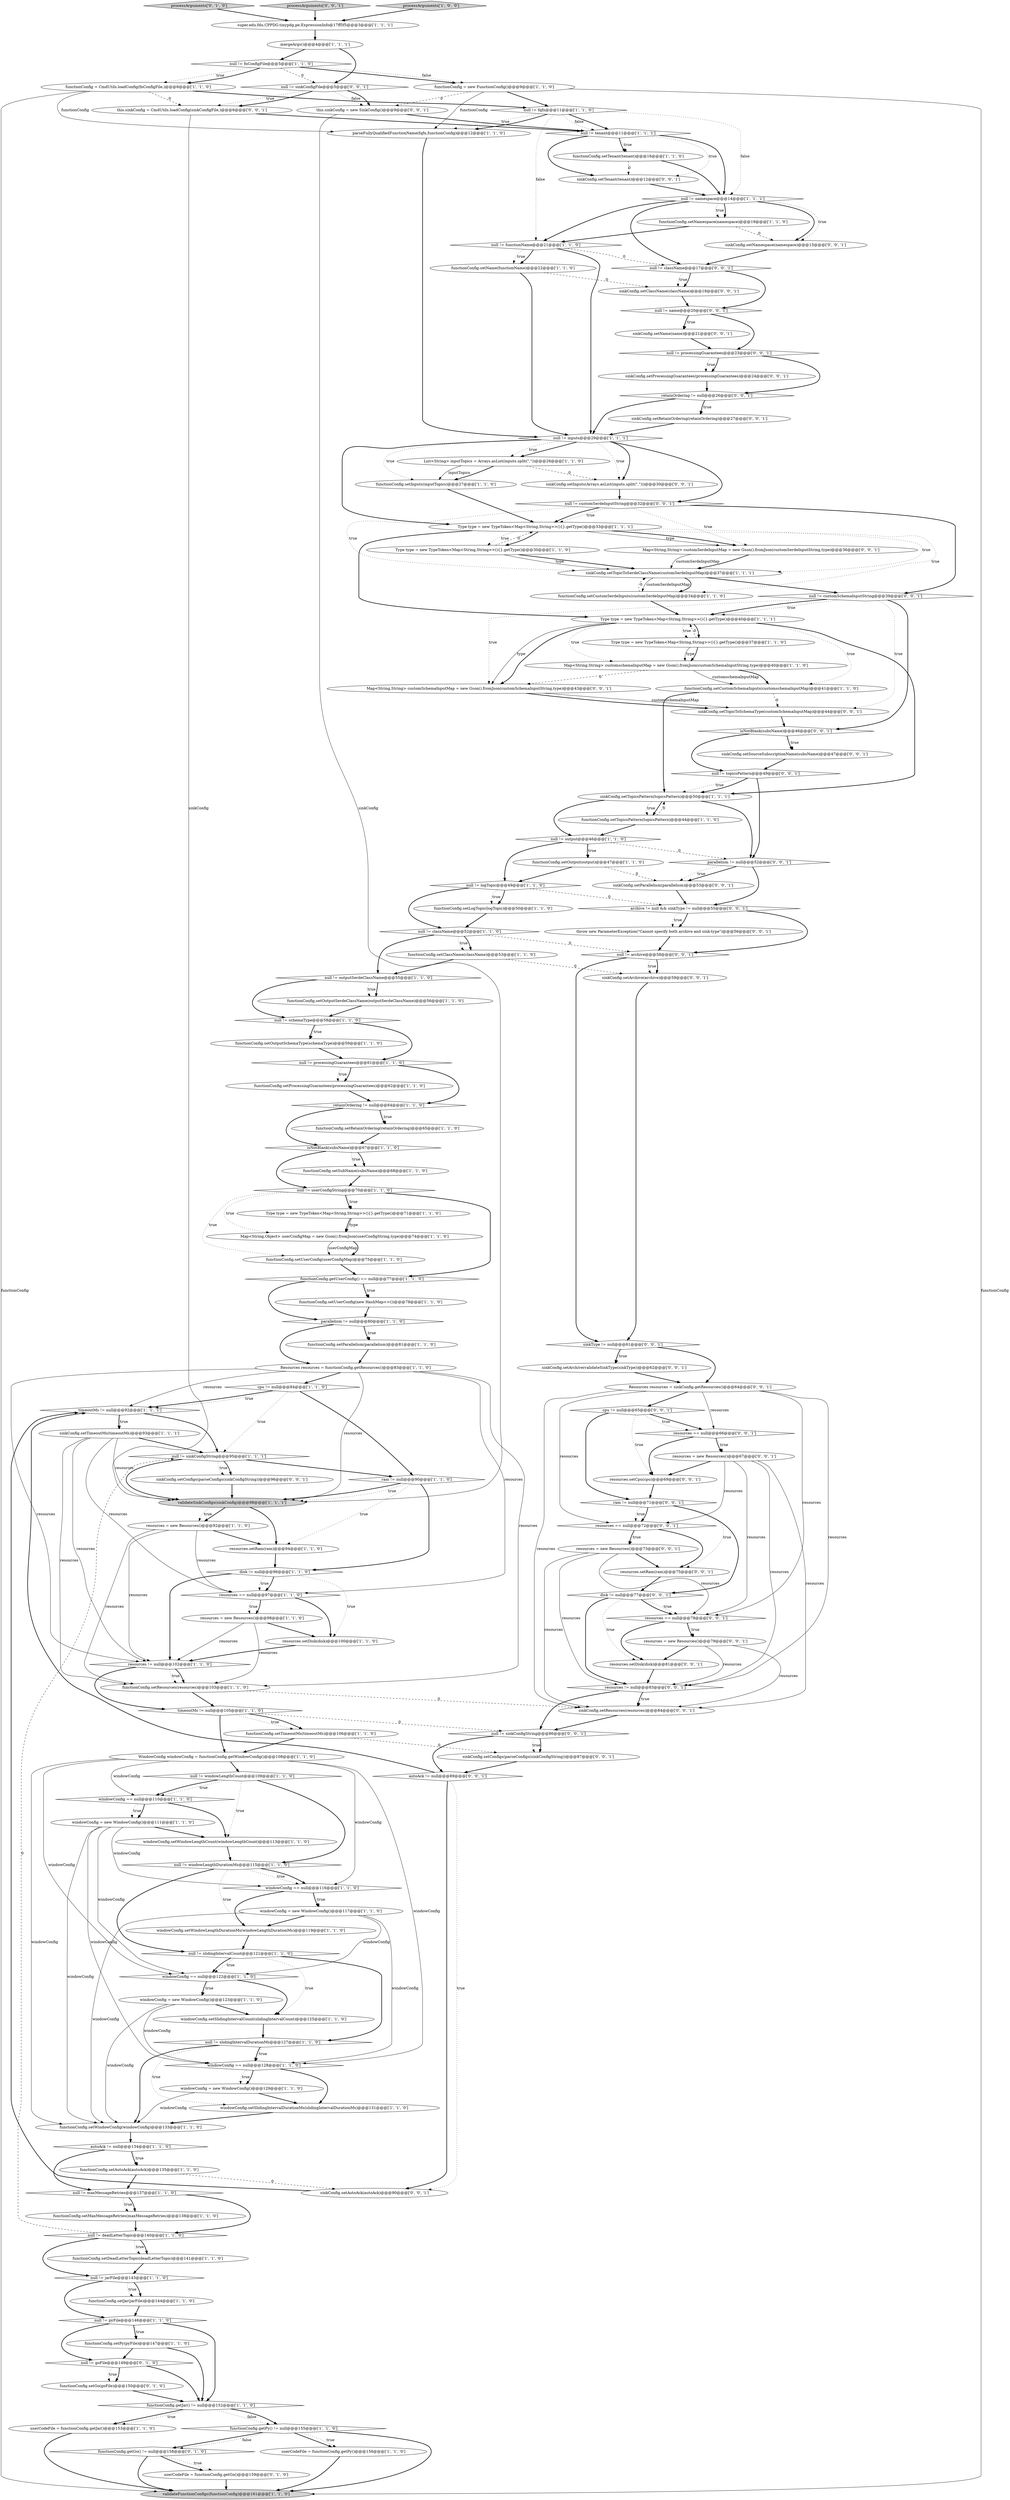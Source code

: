 digraph {
16 [style = filled, label = "retainOrdering != null@@@64@@@['1', '1', '0']", fillcolor = white, shape = diamond image = "AAA0AAABBB1BBB"];
98 [style = filled, label = "windowConfig = new WindowConfig()@@@129@@@['1', '1', '0']", fillcolor = white, shape = ellipse image = "AAA0AAABBB1BBB"];
12 [style = filled, label = "null != namespace@@@14@@@['1', '1', '1']", fillcolor = white, shape = diamond image = "AAA0AAABBB1BBB"];
107 [style = filled, label = "sinkConfig.setResources(resources)@@@84@@@['0', '0', '1']", fillcolor = white, shape = ellipse image = "AAA0AAABBB3BBB"];
139 [style = filled, label = "null != archive@@@58@@@['0', '0', '1']", fillcolor = white, shape = diamond image = "AAA0AAABBB3BBB"];
95 [style = filled, label = "isNotBlank(subsName)@@@67@@@['1', '1', '0']", fillcolor = white, shape = diamond image = "AAA0AAABBB1BBB"];
105 [style = filled, label = "userCodeFile = functionConfig.getGo()@@@159@@@['0', '1', '0']", fillcolor = white, shape = ellipse image = "AAA1AAABBB2BBB"];
110 [style = filled, label = "autoAck != null@@@89@@@['0', '0', '1']", fillcolor = white, shape = diamond image = "AAA0AAABBB3BBB"];
57 [style = filled, label = "timeoutMs != null@@@92@@@['1', '1', '1']", fillcolor = white, shape = diamond image = "AAA0AAABBB1BBB"];
43 [style = filled, label = "null != windowLengthDurationMs@@@115@@@['1', '1', '0']", fillcolor = white, shape = diamond image = "AAA0AAABBB1BBB"];
22 [style = filled, label = "Type type = new TypeToken<Map<String,String>>(){}.getType()@@@30@@@['1', '1', '0']", fillcolor = white, shape = ellipse image = "AAA0AAABBB1BBB"];
35 [style = filled, label = "functionConfig.setResources(resources)@@@103@@@['1', '1', '0']", fillcolor = white, shape = ellipse image = "AAA0AAABBB1BBB"];
146 [style = filled, label = "archive != null && sinkType != null@@@55@@@['0', '0', '1']", fillcolor = white, shape = diamond image = "AAA0AAABBB3BBB"];
78 [style = filled, label = "mergeArgs()@@@4@@@['1', '1', '1']", fillcolor = white, shape = ellipse image = "AAA0AAABBB1BBB"];
88 [style = filled, label = "functionConfig.getJar() != null@@@152@@@['1', '1', '0']", fillcolor = white, shape = diamond image = "AAA0AAABBB1BBB"];
73 [style = filled, label = "functionConfig = CmdUtils.loadConfig(fnConfigFile,)@@@6@@@['1', '1', '0']", fillcolor = white, shape = ellipse image = "AAA0AAABBB1BBB"];
65 [style = filled, label = "functionConfig.setAutoAck(autoAck)@@@135@@@['1', '1', '0']", fillcolor = white, shape = ellipse image = "AAA0AAABBB1BBB"];
125 [style = filled, label = "Map<String,String> customSerdeInputMap = new Gson().fromJson(customSerdeInputString,type)@@@36@@@['0', '0', '1']", fillcolor = white, shape = ellipse image = "AAA0AAABBB3BBB"];
2 [style = filled, label = "resources.setRam(ram)@@@94@@@['1', '1', '0']", fillcolor = white, shape = ellipse image = "AAA0AAABBB1BBB"];
6 [style = filled, label = "validateFunctionConfigs(functionConfig)@@@161@@@['1', '1', '0']", fillcolor = lightgray, shape = ellipse image = "AAA0AAABBB1BBB"];
101 [style = filled, label = "processArguments['0', '1', '0']", fillcolor = lightgray, shape = diamond image = "AAA0AAABBB2BBB"];
130 [style = filled, label = "sinkConfig.setNamespace(namespace)@@@15@@@['0', '0', '1']", fillcolor = white, shape = ellipse image = "AAA0AAABBB3BBB"];
32 [style = filled, label = "Resources resources = functionConfig.getResources()@@@83@@@['1', '1', '0']", fillcolor = white, shape = ellipse image = "AAA0AAABBB1BBB"];
135 [style = filled, label = "sinkConfig.setProcessingGuarantees(processingGuarantees)@@@24@@@['0', '0', '1']", fillcolor = white, shape = ellipse image = "AAA0AAABBB3BBB"];
58 [style = filled, label = "null != slidingIntervalCount@@@121@@@['1', '1', '0']", fillcolor = white, shape = diamond image = "AAA0AAABBB1BBB"];
84 [style = filled, label = "windowConfig == null@@@128@@@['1', '1', '0']", fillcolor = white, shape = diamond image = "AAA0AAABBB1BBB"];
4 [style = filled, label = "windowConfig.setWindowLengthCount(windowLengthCount)@@@113@@@['1', '1', '0']", fillcolor = white, shape = ellipse image = "AAA0AAABBB1BBB"];
91 [style = filled, label = "functionConfig.setOutputSchemaType(schemaType)@@@59@@@['1', '1', '0']", fillcolor = white, shape = ellipse image = "AAA0AAABBB1BBB"];
149 [style = filled, label = "this.sinkConfig = CmdUtils.loadConfig(sinkConfigFile,)@@@6@@@['0', '0', '1']", fillcolor = white, shape = ellipse image = "AAA0AAABBB3BBB"];
5 [style = filled, label = "functionConfig.getPy() != null@@@155@@@['1', '1', '0']", fillcolor = white, shape = diamond image = "AAA0AAABBB1BBB"];
8 [style = filled, label = "resources = new Resources()@@@92@@@['1', '1', '0']", fillcolor = white, shape = ellipse image = "AAA0AAABBB1BBB"];
137 [style = filled, label = "this.sinkConfig = new SinkConfig()@@@9@@@['0', '0', '1']", fillcolor = white, shape = ellipse image = "AAA0AAABBB3BBB"];
55 [style = filled, label = "windowConfig = new WindowConfig()@@@123@@@['1', '1', '0']", fillcolor = white, shape = ellipse image = "AAA0AAABBB1BBB"];
131 [style = filled, label = "resources != null@@@83@@@['0', '0', '1']", fillcolor = white, shape = diamond image = "AAA0AAABBB3BBB"];
80 [style = filled, label = "null != outputSerdeClassName@@@55@@@['1', '1', '0']", fillcolor = white, shape = diamond image = "AAA0AAABBB1BBB"];
124 [style = filled, label = "parallelism != null@@@52@@@['0', '0', '1']", fillcolor = white, shape = diamond image = "AAA0AAABBB3BBB"];
71 [style = filled, label = "timeoutMs != null@@@105@@@['1', '1', '0']", fillcolor = white, shape = diamond image = "AAA0AAABBB1BBB"];
47 [style = filled, label = "userCodeFile = functionConfig.getJar()@@@153@@@['1', '1', '0']", fillcolor = white, shape = ellipse image = "AAA0AAABBB1BBB"];
7 [style = filled, label = "sinkConfig.setTopicsPattern(topicsPattern)@@@50@@@['1', '1', '1']", fillcolor = white, shape = ellipse image = "AAA0AAABBB1BBB"];
127 [style = filled, label = "resources == null@@@78@@@['0', '0', '1']", fillcolor = white, shape = diamond image = "AAA0AAABBB3BBB"];
15 [style = filled, label = "ram != null@@@90@@@['1', '1', '0']", fillcolor = white, shape = diamond image = "AAA0AAABBB1BBB"];
123 [style = filled, label = "retainOrdering != null@@@26@@@['0', '0', '1']", fillcolor = white, shape = diamond image = "AAA0AAABBB3BBB"];
143 [style = filled, label = "Map<String,String> customSchemaInputMap = new Gson().fromJson(customSchemaInputString,type)@@@43@@@['0', '0', '1']", fillcolor = white, shape = ellipse image = "AAA0AAABBB3BBB"];
42 [style = filled, label = "disk != null@@@96@@@['1', '1', '0']", fillcolor = white, shape = diamond image = "AAA0AAABBB1BBB"];
100 [style = filled, label = "windowConfig.setSlidingIntervalCount(slidingIntervalCount)@@@125@@@['1', '1', '0']", fillcolor = white, shape = ellipse image = "AAA0AAABBB1BBB"];
115 [style = filled, label = "null != sinkConfigFile@@@5@@@['0', '0', '1']", fillcolor = white, shape = diamond image = "AAA0AAABBB3BBB"];
142 [style = filled, label = "sinkType != null@@@61@@@['0', '0', '1']", fillcolor = white, shape = diamond image = "AAA0AAABBB3BBB"];
129 [style = filled, label = "resources.setRam(ram)@@@75@@@['0', '0', '1']", fillcolor = white, shape = ellipse image = "AAA0AAABBB3BBB"];
51 [style = filled, label = "Type type = new TypeToken<Map<String,String>>(){}.getType()@@@33@@@['1', '1', '1']", fillcolor = white, shape = ellipse image = "AAA0AAABBB1BBB"];
85 [style = filled, label = "null != functionName@@@21@@@['1', '1', '0']", fillcolor = white, shape = diamond image = "AAA0AAABBB1BBB"];
18 [style = filled, label = "windowConfig == null@@@110@@@['1', '1', '0']", fillcolor = white, shape = diamond image = "AAA0AAABBB1BBB"];
74 [style = filled, label = "super.edu.fdu.CPPDG.tinypdg.pe.ExpressionInfo@17ff5f5@@@3@@@['1', '1', '1']", fillcolor = white, shape = ellipse image = "AAA0AAABBB1BBB"];
150 [style = filled, label = "Resources resources = sinkConfig.getResources()@@@64@@@['0', '0', '1']", fillcolor = white, shape = ellipse image = "AAA0AAABBB3BBB"];
62 [style = filled, label = "validateSinkConfigs(sinkConfig)@@@98@@@['1', '1', '1']", fillcolor = lightgray, shape = ellipse image = "AAA0AAABBB1BBB"];
34 [style = filled, label = "resources = new Resources()@@@98@@@['1', '1', '0']", fillcolor = white, shape = ellipse image = "AAA0AAABBB1BBB"];
63 [style = filled, label = "Map<String,Object> userConfigMap = new Gson().fromJson(userConfigString,type)@@@74@@@['1', '1', '0']", fillcolor = white, shape = ellipse image = "AAA0AAABBB1BBB"];
33 [style = filled, label = "null != maxMessageRetries@@@137@@@['1', '1', '0']", fillcolor = white, shape = diamond image = "AAA0AAABBB1BBB"];
21 [style = filled, label = "functionConfig = new FunctionConfig()@@@9@@@['1', '1', '0']", fillcolor = white, shape = ellipse image = "AAA0AAABBB1BBB"];
148 [style = filled, label = "throw new ParameterException(\"Cannot specify both archive and sink-type\")@@@56@@@['0', '0', '1']", fillcolor = white, shape = ellipse image = "AAA0AAABBB3BBB"];
112 [style = filled, label = "sinkConfig.setConfigs(parseConfigs(sinkConfigString))@@@87@@@['0', '0', '1']", fillcolor = white, shape = ellipse image = "AAA0AAABBB3BBB"];
38 [style = filled, label = "resources == null@@@97@@@['1', '1', '0']", fillcolor = white, shape = diamond image = "AAA0AAABBB1BBB"];
31 [style = filled, label = "null != slidingIntervalDurationMs@@@127@@@['1', '1', '0']", fillcolor = white, shape = diamond image = "AAA0AAABBB1BBB"];
132 [style = filled, label = "sinkConfig.setInputs(Arrays.asList(inputs.split(\",\")))@@@30@@@['0', '0', '1']", fillcolor = white, shape = ellipse image = "AAA0AAABBB3BBB"];
10 [style = filled, label = "WindowConfig windowConfig = functionConfig.getWindowConfig()@@@108@@@['1', '1', '0']", fillcolor = white, shape = ellipse image = "AAA0AAABBB1BBB"];
56 [style = filled, label = "null != output@@@46@@@['1', '1', '0']", fillcolor = white, shape = diamond image = "AAA0AAABBB1BBB"];
48 [style = filled, label = "functionConfig.setCustomSchemaInputs(customschemaInputMap)@@@41@@@['1', '1', '0']", fillcolor = white, shape = ellipse image = "AAA0AAABBB1BBB"];
114 [style = filled, label = "sinkConfig.setRetainOrdering(retainOrdering)@@@27@@@['0', '0', '1']", fillcolor = white, shape = ellipse image = "AAA0AAABBB3BBB"];
122 [style = filled, label = "ram != null@@@71@@@['0', '0', '1']", fillcolor = white, shape = diamond image = "AAA0AAABBB3BBB"];
133 [style = filled, label = "processArguments['0', '0', '1']", fillcolor = lightgray, shape = diamond image = "AAA0AAABBB3BBB"];
53 [style = filled, label = "functionConfig.setTopicsPattern(topicsPattern)@@@44@@@['1', '1', '0']", fillcolor = white, shape = ellipse image = "AAA0AAABBB1BBB"];
59 [style = filled, label = "functionConfig.getUserConfig() == null@@@77@@@['1', '1', '0']", fillcolor = white, shape = diamond image = "AAA0AAABBB1BBB"];
29 [style = filled, label = "windowConfig == null@@@116@@@['1', '1', '0']", fillcolor = white, shape = diamond image = "AAA0AAABBB1BBB"];
23 [style = filled, label = "functionConfig.setOutput(output)@@@47@@@['1', '1', '0']", fillcolor = white, shape = ellipse image = "AAA0AAABBB1BBB"];
19 [style = filled, label = "Type type = new TypeToken<Map<String,String>>(){}.getType()@@@71@@@['1', '1', '0']", fillcolor = white, shape = ellipse image = "AAA0AAABBB1BBB"];
13 [style = filled, label = "null != inputs@@@29@@@['1', '1', '1']", fillcolor = white, shape = diamond image = "AAA0AAABBB1BBB"];
118 [style = filled, label = "disk != null@@@77@@@['0', '0', '1']", fillcolor = white, shape = diamond image = "AAA0AAABBB3BBB"];
145 [style = filled, label = "sinkConfig.setAutoAck(autoAck)@@@90@@@['0', '0', '1']", fillcolor = white, shape = ellipse image = "AAA0AAABBB3BBB"];
106 [style = filled, label = "cpu != null@@@65@@@['0', '0', '1']", fillcolor = white, shape = diamond image = "AAA0AAABBB3BBB"];
83 [style = filled, label = "functionConfig.setUserConfig(new HashMap<>())@@@78@@@['1', '1', '0']", fillcolor = white, shape = ellipse image = "AAA0AAABBB1BBB"];
61 [style = filled, label = "userCodeFile = functionConfig.getPy()@@@156@@@['1', '1', '0']", fillcolor = white, shape = ellipse image = "AAA0AAABBB1BBB"];
104 [style = filled, label = "null != goFile@@@149@@@['0', '1', '0']", fillcolor = white, shape = diamond image = "AAA1AAABBB2BBB"];
60 [style = filled, label = "sinkConfig.setTopicToSerdeClassName(customSerdeInputMap)@@@37@@@['1', '1', '1']", fillcolor = white, shape = ellipse image = "AAA0AAABBB1BBB"];
30 [style = filled, label = "null != fnConfigFile@@@5@@@['1', '1', '0']", fillcolor = white, shape = diamond image = "AAA0AAABBB1BBB"];
69 [style = filled, label = "functionConfig.setRetainOrdering(retainOrdering)@@@65@@@['1', '1', '0']", fillcolor = white, shape = ellipse image = "AAA0AAABBB1BBB"];
141 [style = filled, label = "sinkConfig.setConfigs(parseConfigs(sinkConfigString))@@@96@@@['0', '0', '1']", fillcolor = white, shape = ellipse image = "AAA0AAABBB3BBB"];
155 [style = filled, label = "null != customSchemaInputString@@@39@@@['0', '0', '1']", fillcolor = white, shape = diamond image = "AAA0AAABBB3BBB"];
64 [style = filled, label = "null != sinkConfigString@@@95@@@['1', '1', '1']", fillcolor = white, shape = diamond image = "AAA0AAABBB1BBB"];
97 [style = filled, label = "Type type = new TypeToken<Map<String,String>>(){}.getType()@@@37@@@['1', '1', '0']", fillcolor = white, shape = ellipse image = "AAA0AAABBB1BBB"];
50 [style = filled, label = "functionConfig.setProcessingGuarantees(processingGuarantees)@@@62@@@['1', '1', '0']", fillcolor = white, shape = ellipse image = "AAA0AAABBB1BBB"];
128 [style = filled, label = "sinkConfig.setArchive(validateSinkType(sinkType))@@@62@@@['0', '0', '1']", fillcolor = white, shape = ellipse image = "AAA0AAABBB3BBB"];
147 [style = filled, label = "sinkConfig.setName(name)@@@21@@@['0', '0', '1']", fillcolor = white, shape = ellipse image = "AAA0AAABBB3BBB"];
36 [style = filled, label = "functionConfig.setJar(jarFile)@@@144@@@['1', '1', '0']", fillcolor = white, shape = ellipse image = "AAA0AAABBB1BBB"];
3 [style = filled, label = "List<String> inputTopics = Arrays.asList(inputs.split(\",\"))@@@26@@@['1', '1', '0']", fillcolor = white, shape = ellipse image = "AAA0AAABBB1BBB"];
72 [style = filled, label = "processArguments['1', '0', '0']", fillcolor = lightgray, shape = diamond image = "AAA0AAABBB1BBB"];
77 [style = filled, label = "null != logTopic@@@49@@@['1', '1', '0']", fillcolor = white, shape = diamond image = "AAA0AAABBB1BBB"];
153 [style = filled, label = "sinkConfig.setParallelism(parallelism)@@@53@@@['0', '0', '1']", fillcolor = white, shape = ellipse image = "AAA0AAABBB3BBB"];
66 [style = filled, label = "functionConfig.setOutputSerdeClassName(outputSerdeClassName)@@@56@@@['1', '1', '0']", fillcolor = white, shape = ellipse image = "AAA0AAABBB1BBB"];
152 [style = filled, label = "resources == null@@@66@@@['0', '0', '1']", fillcolor = white, shape = diamond image = "AAA0AAABBB3BBB"];
121 [style = filled, label = "isNotBlank(subsName)@@@46@@@['0', '0', '1']", fillcolor = white, shape = diamond image = "AAA0AAABBB3BBB"];
86 [style = filled, label = "resources.setDisk(disk)@@@100@@@['1', '1', '0']", fillcolor = white, shape = ellipse image = "AAA0AAABBB1BBB"];
156 [style = filled, label = "resources.setCpu(cpu)@@@69@@@['0', '0', '1']", fillcolor = white, shape = ellipse image = "AAA0AAABBB3BBB"];
45 [style = filled, label = "sinkConfig.setTimeoutMs(timeoutMs)@@@93@@@['1', '1', '1']", fillcolor = white, shape = ellipse image = "AAA0AAABBB1BBB"];
41 [style = filled, label = "null != jarFile@@@143@@@['1', '1', '0']", fillcolor = white, shape = diamond image = "AAA0AAABBB1BBB"];
102 [style = filled, label = "functionConfig.getGo() != null@@@158@@@['0', '1', '0']", fillcolor = white, shape = diamond image = "AAA1AAABBB2BBB"];
20 [style = filled, label = "functionConfig.setInputs(inputTopics)@@@27@@@['1', '1', '0']", fillcolor = white, shape = ellipse image = "AAA0AAABBB1BBB"];
1 [style = filled, label = "autoAck != null@@@134@@@['1', '1', '0']", fillcolor = white, shape = diamond image = "AAA0AAABBB1BBB"];
93 [style = filled, label = "null != windowLengthCount@@@109@@@['1', '1', '0']", fillcolor = white, shape = diamond image = "AAA0AAABBB1BBB"];
52 [style = filled, label = "windowConfig.setWindowLengthDurationMs(windowLengthDurationMs)@@@119@@@['1', '1', '0']", fillcolor = white, shape = ellipse image = "AAA0AAABBB1BBB"];
138 [style = filled, label = "resources == null@@@72@@@['0', '0', '1']", fillcolor = white, shape = diamond image = "AAA0AAABBB3BBB"];
89 [style = filled, label = "null != pyFile@@@146@@@['1', '1', '0']", fillcolor = white, shape = diamond image = "AAA0AAABBB1BBB"];
119 [style = filled, label = "resources = new Resources()@@@79@@@['0', '0', '1']", fillcolor = white, shape = ellipse image = "AAA0AAABBB3BBB"];
75 [style = filled, label = "cpu != null@@@84@@@['1', '1', '0']", fillcolor = white, shape = diamond image = "AAA0AAABBB1BBB"];
99 [style = filled, label = "functionConfig.setParallelism(parallelism)@@@81@@@['1', '1', '0']", fillcolor = white, shape = ellipse image = "AAA0AAABBB1BBB"];
14 [style = filled, label = "null != userConfigString@@@70@@@['1', '1', '0']", fillcolor = white, shape = diamond image = "AAA0AAABBB1BBB"];
144 [style = filled, label = "null != className@@@17@@@['0', '0', '1']", fillcolor = white, shape = diamond image = "AAA0AAABBB3BBB"];
151 [style = filled, label = "null != customSerdeInputString@@@32@@@['0', '0', '1']", fillcolor = white, shape = diamond image = "AAA0AAABBB3BBB"];
68 [style = filled, label = "windowConfig = new WindowConfig()@@@111@@@['1', '1', '0']", fillcolor = white, shape = ellipse image = "AAA0AAABBB1BBB"];
96 [style = filled, label = "functionConfig.setSubName(subsName)@@@68@@@['1', '1', '0']", fillcolor = white, shape = ellipse image = "AAA0AAABBB1BBB"];
140 [style = filled, label = "null != sinkConfigString@@@86@@@['0', '0', '1']", fillcolor = white, shape = diamond image = "AAA0AAABBB3BBB"];
37 [style = filled, label = "null != processingGuarantees@@@61@@@['1', '1', '0']", fillcolor = white, shape = diamond image = "AAA0AAABBB1BBB"];
54 [style = filled, label = "functionConfig.setMaxMessageRetries(maxMessageRetries)@@@138@@@['1', '1', '0']", fillcolor = white, shape = ellipse image = "AAA0AAABBB1BBB"];
90 [style = filled, label = "functionConfig.setClassName(className)@@@53@@@['1', '1', '0']", fillcolor = white, shape = ellipse image = "AAA0AAABBB1BBB"];
134 [style = filled, label = "null != processingGuarantees@@@23@@@['0', '0', '1']", fillcolor = white, shape = diamond image = "AAA0AAABBB3BBB"];
25 [style = filled, label = "parallelism != null@@@80@@@['1', '1', '0']", fillcolor = white, shape = diamond image = "AAA0AAABBB1BBB"];
87 [style = filled, label = "Map<String,String> customschemaInputMap = new Gson().fromJson(customSchemaInputString,type)@@@40@@@['1', '1', '0']", fillcolor = white, shape = ellipse image = "AAA0AAABBB1BBB"];
49 [style = filled, label = "functionConfig.setCustomSerdeInputs(customSerdeInputMap)@@@34@@@['1', '1', '0']", fillcolor = white, shape = ellipse image = "AAA0AAABBB1BBB"];
154 [style = filled, label = "null != name@@@20@@@['0', '0', '1']", fillcolor = white, shape = diamond image = "AAA0AAABBB3BBB"];
44 [style = filled, label = "null != deadLetterTopic@@@140@@@['1', '1', '0']", fillcolor = white, shape = diamond image = "AAA0AAABBB1BBB"];
82 [style = filled, label = "functionConfig.setName(functionName)@@@22@@@['1', '1', '0']", fillcolor = white, shape = ellipse image = "AAA0AAABBB1BBB"];
17 [style = filled, label = "functionConfig.setWindowConfig(windowConfig)@@@133@@@['1', '1', '0']", fillcolor = white, shape = ellipse image = "AAA0AAABBB1BBB"];
92 [style = filled, label = "windowConfig == null@@@122@@@['1', '1', '0']", fillcolor = white, shape = diamond image = "AAA0AAABBB1BBB"];
136 [style = filled, label = "sinkConfig.setClassName(className)@@@18@@@['0', '0', '1']", fillcolor = white, shape = ellipse image = "AAA0AAABBB3BBB"];
94 [style = filled, label = "functionConfig.setTimeoutMs(timeoutMs)@@@106@@@['1', '1', '0']", fillcolor = white, shape = ellipse image = "AAA0AAABBB1BBB"];
67 [style = filled, label = "windowConfig = new WindowConfig()@@@117@@@['1', '1', '0']", fillcolor = white, shape = ellipse image = "AAA0AAABBB1BBB"];
111 [style = filled, label = "null != topicsPattern@@@49@@@['0', '0', '1']", fillcolor = white, shape = diamond image = "AAA0AAABBB3BBB"];
9 [style = filled, label = "functionConfig.setTenant(tenant)@@@16@@@['1', '1', '0']", fillcolor = white, shape = ellipse image = "AAA0AAABBB1BBB"];
28 [style = filled, label = "null != schemaType@@@58@@@['1', '1', '0']", fillcolor = white, shape = diamond image = "AAA0AAABBB1BBB"];
70 [style = filled, label = "parseFullyQualifiedFunctionName(fqfn,functionConfig)@@@12@@@['1', '1', '0']", fillcolor = white, shape = ellipse image = "AAA0AAABBB1BBB"];
108 [style = filled, label = "resources = new Resources()@@@67@@@['0', '0', '1']", fillcolor = white, shape = ellipse image = "AAA0AAABBB3BBB"];
24 [style = filled, label = "functionConfig.setUserConfig(userConfigMap)@@@75@@@['1', '1', '0']", fillcolor = white, shape = ellipse image = "AAA0AAABBB1BBB"];
109 [style = filled, label = "resources = new Resources()@@@73@@@['0', '0', '1']", fillcolor = white, shape = ellipse image = "AAA0AAABBB3BBB"];
120 [style = filled, label = "sinkConfig.setTopicToSchemaType(customSchemaInputMap)@@@44@@@['0', '0', '1']", fillcolor = white, shape = ellipse image = "AAA0AAABBB3BBB"];
40 [style = filled, label = "Type type = new TypeToken<Map<String,String>>(){}.getType()@@@40@@@['1', '1', '1']", fillcolor = white, shape = ellipse image = "AAA0AAABBB1BBB"];
79 [style = filled, label = "functionConfig.setDeadLetterTopic(deadLetterTopic)@@@141@@@['1', '1', '0']", fillcolor = white, shape = ellipse image = "AAA0AAABBB1BBB"];
126 [style = filled, label = "sinkConfig.setArchive(archive)@@@59@@@['0', '0', '1']", fillcolor = white, shape = ellipse image = "AAA0AAABBB3BBB"];
26 [style = filled, label = "resources != null@@@102@@@['1', '1', '0']", fillcolor = white, shape = diamond image = "AAA0AAABBB1BBB"];
76 [style = filled, label = "functionConfig.setPy(pyFile)@@@147@@@['1', '1', '0']", fillcolor = white, shape = ellipse image = "AAA0AAABBB1BBB"];
103 [style = filled, label = "functionConfig.setGo(goFile)@@@150@@@['0', '1', '0']", fillcolor = white, shape = ellipse image = "AAA1AAABBB2BBB"];
113 [style = filled, label = "sinkConfig.setSourceSubscriptionName(subsName)@@@47@@@['0', '0', '1']", fillcolor = white, shape = ellipse image = "AAA0AAABBB3BBB"];
27 [style = filled, label = "null != className@@@52@@@['1', '1', '0']", fillcolor = white, shape = diamond image = "AAA0AAABBB1BBB"];
46 [style = filled, label = "null != fqfn@@@11@@@['1', '1', '0']", fillcolor = white, shape = diamond image = "AAA0AAABBB1BBB"];
81 [style = filled, label = "null != tenant@@@11@@@['1', '1', '1']", fillcolor = white, shape = diamond image = "AAA0AAABBB1BBB"];
11 [style = filled, label = "windowConfig.setSlidingIntervalDurationMs(slidingIntervalDurationMs)@@@131@@@['1', '1', '0']", fillcolor = white, shape = ellipse image = "AAA0AAABBB1BBB"];
0 [style = filled, label = "functionConfig.setLogTopic(logTopic)@@@50@@@['1', '1', '0']", fillcolor = white, shape = ellipse image = "AAA0AAABBB1BBB"];
117 [style = filled, label = "resources.setDisk(disk)@@@81@@@['0', '0', '1']", fillcolor = white, shape = ellipse image = "AAA0AAABBB3BBB"];
116 [style = filled, label = "sinkConfig.setTenant(tenant)@@@12@@@['0', '0', '1']", fillcolor = white, shape = ellipse image = "AAA0AAABBB3BBB"];
39 [style = filled, label = "functionConfig.setNamespace(namespace)@@@19@@@['1', '1', '0']", fillcolor = white, shape = ellipse image = "AAA0AAABBB1BBB"];
143->120 [style = solid, label="customSchemaInputMap"];
151->125 [style = dotted, label="true"];
87->48 [style = solid, label="customschemaInputMap"];
130->144 [style = bold, label=""];
73->46 [style = bold, label=""];
139->142 [style = bold, label=""];
12->85 [style = bold, label=""];
88->47 [style = bold, label=""];
42->86 [style = dotted, label="true"];
60->155 [style = bold, label=""];
119->117 [style = bold, label=""];
97->40 [style = dashed, label="0"];
71->94 [style = dotted, label="true"];
34->26 [style = solid, label="resources"];
0->27 [style = bold, label=""];
7->56 [style = bold, label=""];
25->99 [style = dotted, label="true"];
15->2 [style = dotted, label="true"];
44->64 [style = dashed, label="0"];
112->110 [style = bold, label=""];
102->6 [style = bold, label=""];
78->30 [style = bold, label=""];
144->154 [style = bold, label=""];
71->94 [style = bold, label=""];
37->16 [style = bold, label=""];
118->131 [style = bold, label=""];
13->51 [style = bold, label=""];
43->52 [style = dotted, label="true"];
75->15 [style = bold, label=""];
89->76 [style = bold, label=""];
150->131 [style = solid, label="resources"];
7->53 [style = dotted, label="true"];
139->126 [style = bold, label=""];
21->137 [style = dashed, label="0"];
111->7 [style = dotted, label="true"];
156->122 [style = bold, label=""];
93->18 [style = dotted, label="true"];
64->141 [style = dotted, label="true"];
108->138 [style = solid, label="resources"];
5->61 [style = bold, label=""];
13->3 [style = dotted, label="true"];
67->17 [style = solid, label="windowConfig"];
123->13 [style = bold, label=""];
22->60 [style = bold, label=""];
118->127 [style = dotted, label="true"];
12->130 [style = bold, label=""];
89->76 [style = dotted, label="true"];
150->152 [style = solid, label="resources"];
40->143 [style = bold, label=""];
95->96 [style = bold, label=""];
55->84 [style = solid, label="windowConfig"];
22->51 [style = dashed, label="0"];
122->118 [style = bold, label=""];
68->17 [style = solid, label="windowConfig"];
27->90 [style = dotted, label="true"];
3->132 [style = dashed, label="0"];
154->147 [style = bold, label=""];
72->74 [style = bold, label=""];
85->82 [style = bold, label=""];
19->63 [style = bold, label=""];
15->62 [style = dotted, label="true"];
88->47 [style = dotted, label="true"];
100->31 [style = bold, label=""];
45->38 [style = solid, label="resources"];
106->152 [style = bold, label=""];
43->29 [style = dotted, label="true"];
90->126 [style = dashed, label="0"];
91->37 [style = bold, label=""];
86->26 [style = bold, label=""];
118->127 [style = bold, label=""];
73->70 [style = solid, label="functionConfig"];
115->149 [style = dotted, label="true"];
102->105 [style = dotted, label="true"];
46->81 [style = bold, label=""];
146->148 [style = bold, label=""];
46->85 [style = dotted, label="false"];
25->32 [style = bold, label=""];
150->127 [style = solid, label="resources"];
155->121 [style = bold, label=""];
115->137 [style = dotted, label="false"];
93->18 [style = bold, label=""];
109->129 [style = bold, label=""];
30->73 [style = dotted, label="true"];
145->57 [style = bold, label=""];
104->88 [style = bold, label=""];
77->0 [style = bold, label=""];
124->153 [style = bold, label=""];
33->44 [style = bold, label=""];
29->67 [style = dotted, label="true"];
55->100 [style = bold, label=""];
3->20 [style = bold, label=""];
37->50 [style = bold, label=""];
32->62 [style = solid, label="resources"];
64->141 [style = bold, label=""];
58->92 [style = dotted, label="true"];
60->49 [style = solid, label="customSerdeInputMap"];
71->140 [style = dashed, label="0"];
57->45 [style = bold, label=""];
87->48 [style = bold, label=""];
85->82 [style = dotted, label="true"];
35->71 [style = bold, label=""];
108->127 [style = solid, label="resources"];
10->93 [style = bold, label=""];
69->95 [style = bold, label=""];
77->27 [style = bold, label=""];
30->21 [style = bold, label=""];
65->33 [style = bold, label=""];
155->40 [style = dotted, label="true"];
21->46 [style = bold, label=""];
111->124 [style = bold, label=""];
95->14 [style = bold, label=""];
84->98 [style = dotted, label="true"];
43->58 [style = bold, label=""];
150->106 [style = bold, label=""];
65->145 [style = dashed, label="0"];
127->119 [style = bold, label=""];
110->145 [style = dotted, label="true"];
153->146 [style = bold, label=""];
45->26 [style = solid, label="resources"];
89->104 [style = bold, label=""];
61->6 [style = bold, label=""];
140->112 [style = dotted, label="true"];
66->28 [style = bold, label=""];
5->6 [style = bold, label=""];
151->155 [style = bold, label=""];
30->21 [style = dotted, label="false"];
17->1 [style = bold, label=""];
12->39 [style = bold, label=""];
46->12 [style = dotted, label="false"];
16->95 [style = bold, label=""];
59->25 [style = bold, label=""];
33->54 [style = dotted, label="true"];
38->34 [style = bold, label=""];
43->29 [style = bold, label=""];
10->92 [style = solid, label="windowConfig"];
82->136 [style = dashed, label="0"];
142->128 [style = dotted, label="true"];
141->62 [style = bold, label=""];
67->84 [style = solid, label="windowConfig"];
39->130 [style = dashed, label="0"];
30->73 [style = bold, label=""];
8->2 [style = bold, label=""];
31->17 [style = bold, label=""];
88->5 [style = dotted, label="false"];
27->139 [style = dashed, label="0"];
25->99 [style = bold, label=""];
35->107 [style = dashed, label="0"];
57->64 [style = bold, label=""];
32->35 [style = solid, label="resources"];
9->116 [style = dashed, label="0"];
122->138 [style = dotted, label="true"];
151->51 [style = dotted, label="true"];
48->7 [style = bold, label=""];
40->143 [style = solid, label="type"];
74->78 [style = bold, label=""];
108->131 [style = solid, label="resources"];
96->14 [style = bold, label=""];
51->60 [style = dotted, label="true"];
115->137 [style = bold, label=""];
12->130 [style = dotted, label="true"];
58->92 [style = bold, label=""];
78->115 [style = bold, label=""];
56->77 [style = bold, label=""];
14->24 [style = dotted, label="true"];
13->3 [style = bold, label=""];
107->140 [style = bold, label=""];
32->26 [style = solid, label="resources"];
46->81 [style = dotted, label="false"];
87->143 [style = dashed, label="0"];
109->127 [style = solid, label="resources"];
127->117 [style = bold, label=""];
8->35 [style = solid, label="resources"];
42->38 [style = bold, label=""];
63->24 [style = solid, label="userConfigMap"];
140->112 [style = bold, label=""];
34->35 [style = solid, label="resources"];
151->51 [style = bold, label=""];
92->55 [style = dotted, label="true"];
59->83 [style = dotted, label="true"];
108->107 [style = solid, label="resources"];
5->102 [style = bold, label=""];
110->145 [style = bold, label=""];
42->38 [style = dotted, label="true"];
22->60 [style = solid, label="type"];
81->116 [style = dotted, label="true"];
51->49 [style = dotted, label="true"];
125->60 [style = bold, label=""];
84->11 [style = bold, label=""];
142->150 [style = bold, label=""];
137->81 [style = bold, label=""];
146->148 [style = dotted, label="true"];
143->120 [style = bold, label=""];
26->35 [style = dotted, label="true"];
106->152 [style = dotted, label="true"];
1->65 [style = bold, label=""];
18->68 [style = dotted, label="true"];
152->156 [style = bold, label=""];
154->134 [style = bold, label=""];
13->132 [style = bold, label=""];
7->53 [style = bold, label=""];
144->136 [style = dotted, label="true"];
21->6 [style = solid, label="functionConfig"];
16->69 [style = dotted, label="true"];
59->83 [style = bold, label=""];
123->114 [style = bold, label=""];
68->4 [style = bold, label=""];
28->91 [style = dotted, label="true"];
114->13 [style = bold, label=""];
3->20 [style = solid, label="inputTopics"];
139->126 [style = dotted, label="true"];
41->36 [style = bold, label=""];
13->132 [style = dotted, label="true"];
81->116 [style = bold, label=""];
102->105 [style = bold, label=""];
44->41 [style = bold, label=""];
88->5 [style = bold, label=""];
110->57 [style = bold, label=""];
58->31 [style = bold, label=""];
147->134 [style = bold, label=""];
149->81 [style = bold, label=""];
14->59 [style = bold, label=""];
41->89 [style = bold, label=""];
121->111 [style = bold, label=""];
149->62 [style = solid, label="sinkConfig"];
28->91 [style = bold, label=""];
138->129 [style = bold, label=""];
95->96 [style = dotted, label="true"];
2->42 [style = bold, label=""];
9->12 [style = bold, label=""];
82->13 [style = bold, label=""];
137->62 [style = solid, label="sinkConfig"];
21->70 [style = solid, label="functionConfig"];
80->66 [style = bold, label=""];
32->75 [style = bold, label=""];
64->62 [style = bold, label=""];
34->86 [style = bold, label=""];
60->49 [style = bold, label=""];
134->135 [style = dotted, label="true"];
27->90 [style = bold, label=""];
20->51 [style = bold, label=""];
138->109 [style = dotted, label="true"];
38->86 [style = bold, label=""];
40->7 [style = bold, label=""];
29->67 [style = bold, label=""];
68->84 [style = solid, label="windowConfig"];
26->71 [style = bold, label=""];
142->128 [style = bold, label=""];
113->111 [style = bold, label=""];
85->13 [style = bold, label=""];
138->109 [style = bold, label=""];
42->26 [style = bold, label=""];
10->84 [style = solid, label="windowConfig"];
62->2 [style = bold, label=""];
16->69 [style = bold, label=""];
68->29 [style = solid, label="windowConfig"];
39->85 [style = bold, label=""];
36->89 [style = bold, label=""];
151->60 [style = dotted, label="true"];
140->110 [style = bold, label=""];
46->70 [style = dotted, label="true"];
31->11 [style = dotted, label="true"];
15->62 [style = bold, label=""];
38->34 [style = dotted, label="true"];
45->64 [style = bold, label=""];
76->88 [style = bold, label=""];
121->113 [style = dotted, label="true"];
63->24 [style = bold, label=""];
122->138 [style = bold, label=""];
103->88 [style = bold, label=""];
125->60 [style = solid, label="customSerdeInputMap"];
117->131 [style = bold, label=""];
101->74 [style = bold, label=""];
1->65 [style = dotted, label="true"];
41->36 [style = dotted, label="true"];
90->80 [style = bold, label=""];
62->8 [style = bold, label=""];
57->45 [style = dotted, label="true"];
40->48 [style = dotted, label="true"];
40->97 [style = bold, label=""];
73->6 [style = solid, label="functionConfig"];
7->124 [style = bold, label=""];
121->113 [style = bold, label=""];
31->84 [style = dotted, label="true"];
24->59 [style = bold, label=""];
109->107 [style = solid, label="resources"];
123->114 [style = dotted, label="true"];
51->22 [style = bold, label=""];
27->80 [style = bold, label=""];
119->107 [style = solid, label="resources"];
128->150 [style = bold, label=""];
12->39 [style = dotted, label="true"];
56->124 [style = dashed, label="0"];
105->6 [style = bold, label=""];
131->107 [style = dotted, label="true"];
94->10 [style = bold, label=""];
37->50 [style = dotted, label="true"];
44->79 [style = dotted, label="true"];
127->119 [style = dotted, label="true"];
124->146 [style = bold, label=""];
53->56 [style = bold, label=""];
10->17 [style = solid, label="windowConfig"];
44->79 [style = bold, label=""];
67->92 [style = solid, label="windowConfig"];
134->123 [style = bold, label=""];
118->117 [style = dotted, label="true"];
32->57 [style = solid, label="resources"];
62->8 [style = dotted, label="true"];
150->138 [style = solid, label="resources"];
54->44 [style = bold, label=""];
70->13 [style = bold, label=""];
45->62 [style = solid, label="resources"];
80->28 [style = bold, label=""];
92->100 [style = bold, label=""];
108->156 [style = bold, label=""];
111->7 [style = bold, label=""];
14->19 [style = dotted, label="true"];
4->43 [style = bold, label=""];
106->156 [style = dotted, label="true"];
56->23 [style = bold, label=""];
8->26 [style = solid, label="resources"];
58->100 [style = dotted, label="true"];
5->61 [style = dotted, label="true"];
18->4 [style = bold, label=""];
131->107 [style = bold, label=""];
144->136 [style = bold, label=""];
126->142 [style = bold, label=""];
122->129 [style = dotted, label="true"];
49->40 [style = bold, label=""];
53->7 [style = dashed, label="0"];
77->146 [style = dashed, label="0"];
51->125 [style = solid, label="type"];
32->38 [style = solid, label="resources"];
136->154 [style = bold, label=""];
26->35 [style = bold, label=""];
23->77 [style = bold, label=""];
14->19 [style = bold, label=""];
109->131 [style = solid, label="resources"];
13->151 [style = bold, label=""];
1->33 [style = bold, label=""];
150->107 [style = solid, label="resources"];
85->144 [style = dashed, label="0"];
134->135 [style = bold, label=""];
51->22 [style = dotted, label="true"];
98->11 [style = bold, label=""];
73->149 [style = dashed, label="0"];
31->84 [style = bold, label=""];
155->143 [style = dotted, label="true"];
50->16 [style = bold, label=""];
80->66 [style = dotted, label="true"];
106->122 [style = bold, label=""];
93->4 [style = dotted, label="true"];
133->74 [style = bold, label=""];
131->140 [style = bold, label=""];
18->68 [style = bold, label=""];
23->153 [style = dashed, label="0"];
77->0 [style = dotted, label="true"];
52->58 [style = bold, label=""];
75->57 [style = bold, label=""];
5->102 [style = dotted, label="false"];
12->144 [style = bold, label=""];
11->17 [style = bold, label=""];
64->15 [style = bold, label=""];
97->87 [style = solid, label="type"];
129->118 [style = bold, label=""];
94->112 [style = dashed, label="0"];
67->52 [style = bold, label=""];
155->120 [style = dotted, label="true"];
81->9 [style = dotted, label="true"];
48->120 [style = dashed, label="0"];
135->123 [style = bold, label=""];
154->147 [style = dotted, label="true"];
97->87 [style = bold, label=""];
47->6 [style = bold, label=""];
14->63 [style = dotted, label="true"];
51->40 [style = bold, label=""];
56->23 [style = dotted, label="true"];
30->115 [style = dashed, label="0"];
99->32 [style = bold, label=""];
40->97 [style = dotted, label="true"];
92->55 [style = bold, label=""];
93->43 [style = bold, label=""];
79->41 [style = bold, label=""];
75->57 [style = dotted, label="true"];
89->88 [style = bold, label=""];
15->42 [style = bold, label=""];
10->18 [style = solid, label="windowConfig"];
132->151 [style = bold, label=""];
146->139 [style = bold, label=""];
124->153 [style = dotted, label="true"];
115->149 [style = bold, label=""];
81->12 [style = bold, label=""];
71->10 [style = bold, label=""];
75->64 [style = dotted, label="true"];
98->17 [style = solid, label="windowConfig"];
104->103 [style = bold, label=""];
29->52 [style = bold, label=""];
33->54 [style = bold, label=""];
51->125 [style = bold, label=""];
119->131 [style = solid, label="resources"];
152->108 [style = bold, label=""];
155->40 [style = bold, label=""];
49->60 [style = dashed, label="0"];
83->25 [style = bold, label=""];
55->17 [style = solid, label="windowConfig"];
152->108 [style = dotted, label="true"];
116->12 [style = bold, label=""];
148->139 [style = bold, label=""];
104->103 [style = dotted, label="true"];
8->38 [style = solid, label="resources"];
120->121 [style = bold, label=""];
46->70 [style = bold, label=""];
28->37 [style = bold, label=""];
13->20 [style = dotted, label="true"];
40->87 [style = dotted, label="true"];
19->63 [style = solid, label="type"];
84->98 [style = bold, label=""];
45->35 [style = solid, label="resources"];
68->92 [style = solid, label="windowConfig"];
76->104 [style = bold, label=""];
10->29 [style = solid, label="windowConfig"];
81->9 [style = bold, label=""];
}
